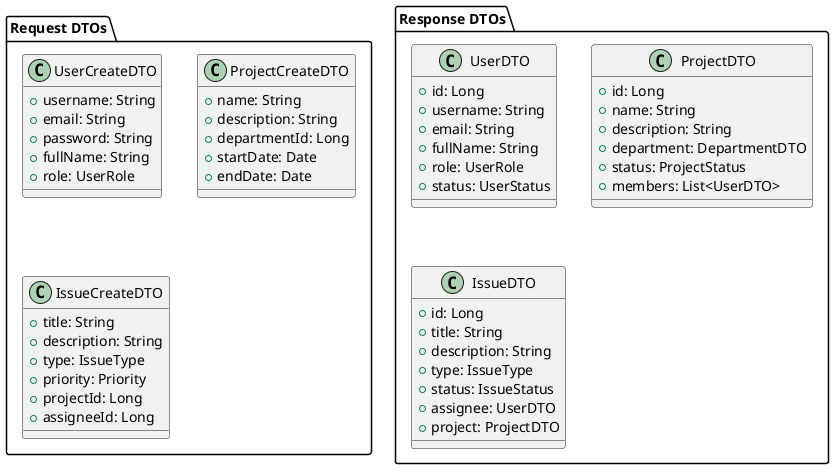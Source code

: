 @startuml
package "Request DTOs" {
  class UserCreateDTO {
    +username: String
    +email: String
    +password: String
    +fullName: String
    +role: UserRole
  }

  class ProjectCreateDTO {
    +name: String
    +description: String
    +departmentId: Long
    +startDate: Date
    +endDate: Date
  }

  class IssueCreateDTO {
    +title: String
    +description: String
    +type: IssueType
    +priority: Priority
    +projectId: Long
    +assigneeId: Long
  }
}

package "Response DTOs" {
  class UserDTO {
    +id: Long
    +username: String
    +email: String
    +fullName: String
    +role: UserRole
    +status: UserStatus
  }

  class ProjectDTO {
    +id: Long
    +name: String
    +description: String
    +department: DepartmentDTO
    +status: ProjectStatus
    +members: List<UserDTO>
  }

  class IssueDTO {
    +id: Long
    +title: String
    +description: String
    +type: IssueType
    +status: IssueStatus
    +assignee: UserDTO
    +project: ProjectDTO
  }
}

@enduml 
